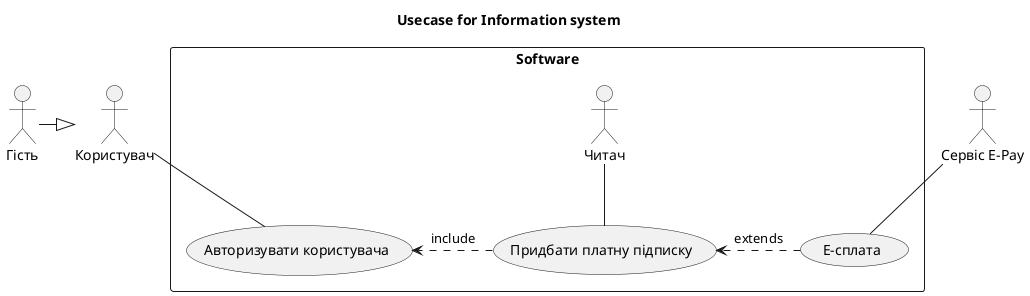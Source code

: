 @startuml

title Usecase for Information system

' left to right direction
actor Користувач
actor Гість
actor :Сервіс Е-Pay:

Гість -|> Користувач 

rectangle Software {

    usecase (E-сплата)
    usecase (Авторизувати користувача)
    usecase (Придбати платну підписку)
    
    (Придбати платну підписку) .> (Авторизувати користувача) : include
    (E-сплата) .> (Придбати платну підписку) : extends

    Користувач -- (Авторизувати користувача)
    Читач -- (Придбати платну підписку)
    :Сервіс Е-Pay: -- (E-сплата)

}

@enduml
